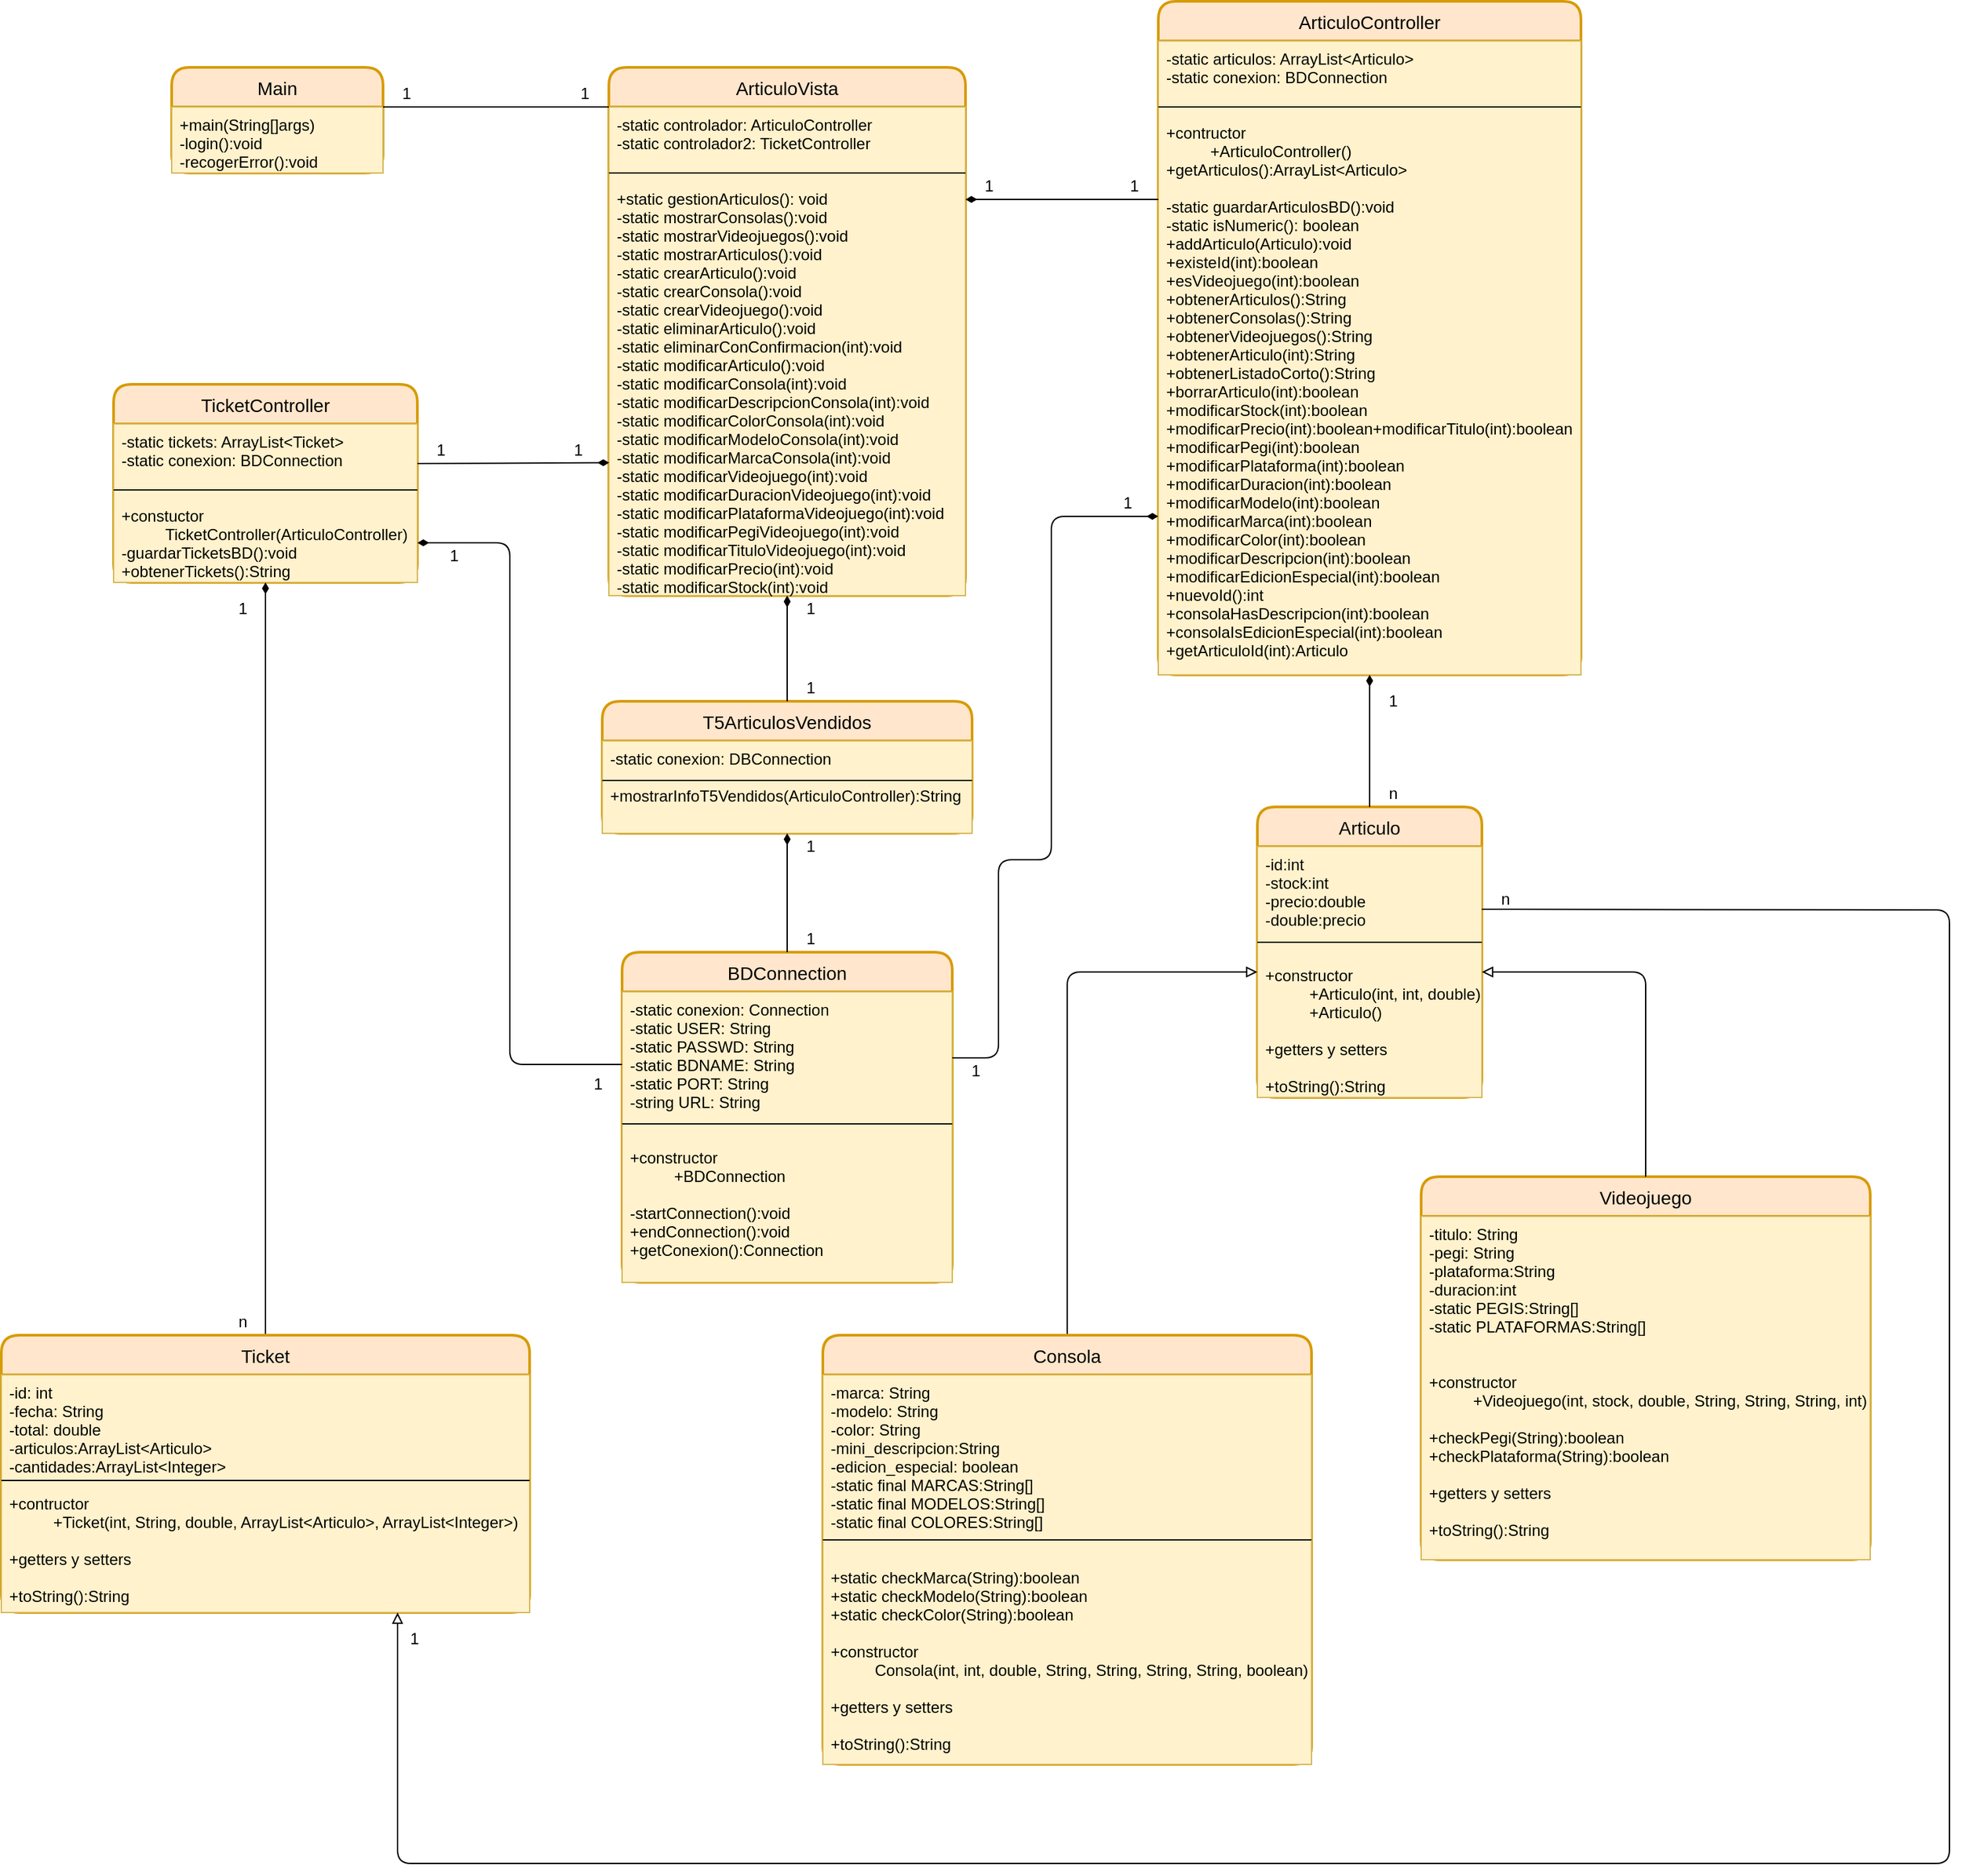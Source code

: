 <mxfile version="13.9.9" type="device"><diagram id="WEPwra_rpEvZfa09C6bc" name="Página-1"><mxGraphModel dx="1086" dy="806" grid="1" gridSize="10" guides="1" tooltips="1" connect="1" arrows="1" fold="1" page="1" pageScale="1" pageWidth="827" pageHeight="1169" math="0" shadow="0"><root><mxCell id="0"/><mxCell id="1" parent="0"/><mxCell id="0mfP-PfXH77stJNlXalZ-1" value="Main" style="swimlane;childLayout=stackLayout;horizontal=1;startSize=30;horizontalStack=0;rounded=1;fontSize=14;fontStyle=0;strokeWidth=2;resizeParent=0;resizeLast=1;shadow=0;dashed=0;align=center;fillColor=#ffe6cc;strokeColor=#d79b00;" parent="1" vertex="1"><mxGeometry x="334" y="240" width="160" height="80" as="geometry"/></mxCell><mxCell id="0mfP-PfXH77stJNlXalZ-2" value="+main(String[]args)&#10;-login():void&#10;-recogerError():void" style="align=left;strokeColor=#d6b656;fillColor=#fff2cc;spacingLeft=4;fontSize=12;verticalAlign=top;resizable=0;rotatable=0;part=1;" parent="0mfP-PfXH77stJNlXalZ-1" vertex="1"><mxGeometry y="30" width="160" height="50" as="geometry"/></mxCell><mxCell id="0mfP-PfXH77stJNlXalZ-3" value="" style="group" parent="1" vertex="1" connectable="0"><mxGeometry x="665" y="240" width="270" height="400" as="geometry"/></mxCell><mxCell id="0mfP-PfXH77stJNlXalZ-4" value="ArticuloVista" style="swimlane;childLayout=stackLayout;horizontal=1;startSize=30;horizontalStack=0;rounded=1;fontSize=14;fontStyle=0;strokeWidth=2;resizeParent=0;resizeLast=1;shadow=0;dashed=0;align=center;fillColor=#ffe6cc;strokeColor=#d79b00;" parent="0mfP-PfXH77stJNlXalZ-3" vertex="1"><mxGeometry width="270" height="400" as="geometry"/></mxCell><mxCell id="0mfP-PfXH77stJNlXalZ-5" value="-static controlador: ArticuloController&#10;-static controlador2: TicketController&#10;&#10;&#10;+static gestionArticulos(): void&#10;-static mostrarConsolas():void&#10;-static mostrarVideojuegos():void&#10;-static mostrarArticulos():void&#10;-static crearArticulo():void&#10;-static crearConsola():void&#10;-static crearVideojuego():void&#10;-static eliminarArticulo():void&#10;-static eliminarConConfirmacion(int):void&#10;-static modificarArticulo():void&#10;-static modificarConsola(int):void&#10;-static modificarDescripcionConsola(int):void&#10;-static modificarColorConsola(int):void&#10;-static modificarModeloConsola(int):void&#10;-static modificarMarcaConsola(int):void&#10;-static modificarVideojuego(int):void&#10;-static modificarDuracionVideojuego(int):void&#10;-static modificarPlataformaVideojuego(int):void&#10;-static modificarPegiVideojuego(int):void&#10;-static modificarTituloVideojuego(int):void&#10;-static modificarPrecio(int):void&#10;-static modificarStock(int):void&#10;" style="align=left;strokeColor=#d6b656;fillColor=#fff2cc;spacingLeft=4;fontSize=12;verticalAlign=top;resizable=0;rotatable=0;part=1;" parent="0mfP-PfXH77stJNlXalZ-4" vertex="1"><mxGeometry y="30" width="270" height="370" as="geometry"/></mxCell><mxCell id="0mfP-PfXH77stJNlXalZ-6" value="" style="endArrow=none;html=1;exitX=0;exitY=0.5;exitDx=0;exitDy=0;entryX=1;entryY=0.5;entryDx=0;entryDy=0;" parent="0mfP-PfXH77stJNlXalZ-3" edge="1"><mxGeometry width="50" height="50" relative="1" as="geometry"><mxPoint y="80.0" as="sourcePoint"/><mxPoint x="270" y="80.0" as="targetPoint"/></mxGeometry></mxCell><mxCell id="0mfP-PfXH77stJNlXalZ-7" value="" style="endArrow=none;html=1;exitX=1;exitY=0;exitDx=0;exitDy=0;entryX=0;entryY=0;entryDx=0;entryDy=0;" parent="1" source="0mfP-PfXH77stJNlXalZ-2" target="0mfP-PfXH77stJNlXalZ-5" edge="1"><mxGeometry width="50" height="50" relative="1" as="geometry"><mxPoint x="700" y="290" as="sourcePoint"/><mxPoint x="750" y="240" as="targetPoint"/></mxGeometry></mxCell><mxCell id="0mfP-PfXH77stJNlXalZ-8" value="" style="group" parent="1" vertex="1" connectable="0"><mxGeometry x="1081" y="190" width="320" height="510" as="geometry"/></mxCell><mxCell id="0mfP-PfXH77stJNlXalZ-9" value="ArticuloController" style="swimlane;childLayout=stackLayout;horizontal=1;startSize=30;horizontalStack=0;rounded=1;fontSize=14;fontStyle=0;strokeWidth=2;resizeParent=0;resizeLast=1;shadow=0;dashed=0;align=center;fillColor=#ffe6cc;strokeColor=#d79b00;" parent="0mfP-PfXH77stJNlXalZ-8" vertex="1"><mxGeometry width="320" height="510" as="geometry"/></mxCell><mxCell id="0mfP-PfXH77stJNlXalZ-10" value="-static articulos: ArrayList&lt;Articulo&gt;&#10;-static conexion: BDConnection&#10;&#10;&#10;+contructor&#10;          +ArticuloController()&#10;+getArticulos():ArrayList&lt;Articulo&gt;&#10;&#10;-static guardarArticulosBD():void&#10;-static isNumeric(): boolean&#10;+addArticulo(Articulo):void&#10;+existeId(int):boolean&#10;+esVideojuego(int):boolean&#10;+obtenerArticulos():String&#10;+obtenerConsolas():String&#10;+obtenerVideojuegos():String&#10;+obtenerArticulo(int):String&#10;+obtenerListadoCorto():String&#10;+borrarArticulo(int):boolean&#10;+modificarStock(int):boolean&#10;+modificarPrecio(int):boolean+modificarTitulo(int):boolean&#10;+modificarPegi(int):boolean&#10;+modificarPlataforma(int):boolean&#10;+modificarDuracion(int):boolean&#10;+modificarModelo(int):boolean&#10;+modificarMarca(int):boolean&#10;+modificarColor(int):boolean&#10;+modificarDescripcion(int):boolean&#10;+modificarEdicionEspecial(int):boolean&#10;+nuevoId():int&#10;+consolaHasDescripcion(int):boolean&#10;+consolaIsEdicionEspecial(int):boolean&#10;+getArticuloId(int):Articulo&#10;" style="align=left;strokeColor=#d6b656;fillColor=#fff2cc;spacingLeft=4;fontSize=12;verticalAlign=top;resizable=0;rotatable=0;part=1;" parent="0mfP-PfXH77stJNlXalZ-9" vertex="1"><mxGeometry y="30" width="320" height="480" as="geometry"/></mxCell><mxCell id="0mfP-PfXH77stJNlXalZ-11" value="" style="endArrow=none;html=1;exitX=0;exitY=0.5;exitDx=0;exitDy=0;entryX=1;entryY=0.5;entryDx=0;entryDy=0;" parent="0mfP-PfXH77stJNlXalZ-8" edge="1"><mxGeometry width="50" height="50" relative="1" as="geometry"><mxPoint y="80" as="sourcePoint"/><mxPoint x="320" y="80" as="targetPoint"/></mxGeometry></mxCell><mxCell id="0mfP-PfXH77stJNlXalZ-12" value="" style="endArrow=none;html=1;exitX=1;exitY=0.25;exitDx=0;exitDy=0;entryX=0;entryY=0.25;entryDx=0;entryDy=0;startArrow=diamondThin;startFill=1;" parent="1" source="0mfP-PfXH77stJNlXalZ-4" target="0mfP-PfXH77stJNlXalZ-10" edge="1"><mxGeometry width="50" height="50" relative="1" as="geometry"><mxPoint x="1000" y="390" as="sourcePoint"/><mxPoint x="1050" y="340" as="targetPoint"/></mxGeometry></mxCell><mxCell id="0mfP-PfXH77stJNlXalZ-17" value="" style="group" parent="1" vertex="1" connectable="0"><mxGeometry x="1156" y="800" width="170" height="220" as="geometry"/></mxCell><mxCell id="0mfP-PfXH77stJNlXalZ-13" value="Articulo" style="swimlane;childLayout=stackLayout;horizontal=1;startSize=30;horizontalStack=0;rounded=1;fontSize=14;fontStyle=0;strokeWidth=2;resizeParent=0;resizeLast=1;shadow=0;dashed=0;align=center;fillColor=#ffe6cc;strokeColor=#d79b00;" parent="0mfP-PfXH77stJNlXalZ-17" vertex="1"><mxGeometry width="170" height="220" as="geometry"/></mxCell><mxCell id="0mfP-PfXH77stJNlXalZ-14" value="-id:int&#10;-stock:int&#10;-precio:double&#10;-double:precio&#10;&#10;&#10;+constructor&#10;          +Articulo(int, int, double)&#10;          +Articulo()&#10;&#10;+getters y setters&#10;&#10;+toString():String" style="align=left;strokeColor=#d6b656;fillColor=#fff2cc;spacingLeft=4;fontSize=12;verticalAlign=top;resizable=0;rotatable=0;part=1;" parent="0mfP-PfXH77stJNlXalZ-13" vertex="1"><mxGeometry y="30" width="170" height="190" as="geometry"/></mxCell><mxCell id="0mfP-PfXH77stJNlXalZ-16" value="" style="endArrow=none;html=1;exitX=0;exitY=0.5;exitDx=0;exitDy=0;entryX=1;entryY=0.5;entryDx=0;entryDy=0;" parent="0mfP-PfXH77stJNlXalZ-17" edge="1"><mxGeometry width="50" height="50" relative="1" as="geometry"><mxPoint y="102.5" as="sourcePoint"/><mxPoint x="170" y="102.5" as="targetPoint"/></mxGeometry></mxCell><mxCell id="0mfP-PfXH77stJNlXalZ-18" value="" style="endArrow=diamondThin;html=1;entryX=0.5;entryY=1;entryDx=0;entryDy=0;exitX=0.5;exitY=0;exitDx=0;exitDy=0;endFill=1;" parent="1" source="0mfP-PfXH77stJNlXalZ-13" target="0mfP-PfXH77stJNlXalZ-9" edge="1"><mxGeometry width="50" height="50" relative="1" as="geometry"><mxPoint x="1160" y="790" as="sourcePoint"/><mxPoint x="1210" y="740" as="targetPoint"/></mxGeometry></mxCell><mxCell id="0mfP-PfXH77stJNlXalZ-25" value="Videojuego" style="swimlane;childLayout=stackLayout;horizontal=1;startSize=30;horizontalStack=0;rounded=1;fontSize=14;fontStyle=0;strokeWidth=2;resizeParent=0;resizeLast=1;shadow=0;dashed=0;align=center;fillColor=#ffe6cc;strokeColor=#d79b00;" parent="1" vertex="1"><mxGeometry x="1280" y="1080" width="340" height="290" as="geometry"/></mxCell><mxCell id="0mfP-PfXH77stJNlXalZ-26" value="-titulo: String&#10;-pegi: String&#10;-plataforma:String&#10;-duracion:int&#10;-static PEGIS:String[]&#10;-static PLATAFORMAS:String[]&#10;&#10;&#10;+constructor&#10;          +Videojuego(int, stock, double, String, String, String, int)&#10;&#10;+checkPegi(String):boolean&#10;+checkPlataforma(String):boolean&#10;&#10;+getters y setters&#10;&#10;+toString():String" style="align=left;strokeColor=#d6b656;fillColor=#fff2cc;spacingLeft=4;fontSize=12;verticalAlign=top;resizable=0;rotatable=0;part=1;" parent="0mfP-PfXH77stJNlXalZ-25" vertex="1"><mxGeometry y="30" width="340" height="260" as="geometry"/></mxCell><mxCell id="0mfP-PfXH77stJNlXalZ-27" value="" style="endArrow=none;html=1;endFill=0;exitX=0;exitY=0.5;exitDx=0;exitDy=0;entryX=0.5;entryY=0;entryDx=0;entryDy=0;startArrow=block;startFill=0;" parent="1" source="0mfP-PfXH77stJNlXalZ-14" target="0mfP-PfXH77stJNlXalZ-47" edge="1"><mxGeometry width="50" height="50" relative="1" as="geometry"><mxPoint x="1070" y="880" as="sourcePoint"/><mxPoint x="1050" y="1120" as="targetPoint"/><Array as="points"><mxPoint x="1012" y="925"/></Array></mxGeometry></mxCell><mxCell id="0mfP-PfXH77stJNlXalZ-28" value="" style="endArrow=none;html=1;endFill=0;exitX=1;exitY=0.5;exitDx=0;exitDy=0;startArrow=block;startFill=0;" parent="1" source="0mfP-PfXH77stJNlXalZ-14" edge="1"><mxGeometry width="50" height="50" relative="1" as="geometry"><mxPoint x="1591" y="925" as="sourcePoint"/><mxPoint x="1450" y="1080" as="targetPoint"/><Array as="points"><mxPoint x="1450" y="925"/></Array></mxGeometry></mxCell><mxCell id="0mfP-PfXH77stJNlXalZ-29" value="" style="group" parent="1" vertex="1" connectable="0"><mxGeometry x="290" y="480" width="230" height="150" as="geometry"/></mxCell><mxCell id="0mfP-PfXH77stJNlXalZ-30" value="TicketController" style="swimlane;childLayout=stackLayout;horizontal=1;startSize=30;horizontalStack=0;rounded=1;fontSize=14;fontStyle=0;strokeWidth=2;resizeParent=0;resizeLast=1;shadow=0;dashed=0;align=center;fillColor=#ffe6cc;strokeColor=#d79b00;" parent="0mfP-PfXH77stJNlXalZ-29" vertex="1"><mxGeometry width="230" height="150" as="geometry"/></mxCell><mxCell id="0mfP-PfXH77stJNlXalZ-31" value="-static tickets: ArrayList&lt;Ticket&gt;&#10;-static conexion: BDConnection&#10;&#10;&#10;+constuctor&#10;          TicketController(ArticuloController)&#10;-guardarTicketsBD():void&#10;+obtenerTickets():String" style="align=left;strokeColor=#d6b656;fillColor=#fff2cc;spacingLeft=4;fontSize=12;verticalAlign=top;resizable=0;rotatable=0;part=1;" parent="0mfP-PfXH77stJNlXalZ-30" vertex="1"><mxGeometry y="30" width="230" height="120" as="geometry"/></mxCell><mxCell id="0mfP-PfXH77stJNlXalZ-32" value="" style="endArrow=none;html=1;exitX=0;exitY=0.5;exitDx=0;exitDy=0;entryX=1;entryY=0.5;entryDx=0;entryDy=0;" parent="0mfP-PfXH77stJNlXalZ-29" edge="1"><mxGeometry width="50" height="50" relative="1" as="geometry"><mxPoint y="80" as="sourcePoint"/><mxPoint x="230" y="80" as="targetPoint"/></mxGeometry></mxCell><mxCell id="0mfP-PfXH77stJNlXalZ-33" value="" style="endArrow=diamondThin;html=1;exitX=1;exitY=0.25;exitDx=0;exitDy=0;entryX=0.001;entryY=0.728;entryDx=0;entryDy=0;entryPerimeter=0;startArrow=none;startFill=0;endFill=1;" parent="1" source="0mfP-PfXH77stJNlXalZ-31" target="0mfP-PfXH77stJNlXalZ-5" edge="1"><mxGeometry width="50" height="50" relative="1" as="geometry"><mxPoint x="550" y="540" as="sourcePoint"/><mxPoint x="630" y="560" as="targetPoint"/></mxGeometry></mxCell><mxCell id="0mfP-PfXH77stJNlXalZ-34" value="" style="group" parent="1" vertex="1" connectable="0"><mxGeometry x="675" y="910" width="250" height="250" as="geometry"/></mxCell><mxCell id="0mfP-PfXH77stJNlXalZ-35" value="BDConnection" style="swimlane;childLayout=stackLayout;horizontal=1;startSize=30;horizontalStack=0;rounded=1;fontSize=14;fontStyle=0;strokeWidth=2;resizeParent=0;resizeLast=1;shadow=0;dashed=0;align=center;fillColor=#ffe6cc;strokeColor=#d79b00;" parent="0mfP-PfXH77stJNlXalZ-34" vertex="1"><mxGeometry width="250" height="250" as="geometry"/></mxCell><mxCell id="0mfP-PfXH77stJNlXalZ-36" value="-static conexion: Connection&#10;-static USER: String&#10;-static PASSWD: String&#10;-static BDNAME: String&#10;-static PORT: String&#10;-string URL: String&#10;&#10;&#10;+constructor&#10;          +BDConnection&#10;&#10;-startConnection():void&#10;+endConnection():void&#10;+getConexion():Connection" style="align=left;strokeColor=#d6b656;fillColor=#fff2cc;spacingLeft=4;fontSize=12;verticalAlign=top;resizable=0;rotatable=0;part=1;" parent="0mfP-PfXH77stJNlXalZ-35" vertex="1"><mxGeometry y="30" width="250" height="220" as="geometry"/></mxCell><mxCell id="0mfP-PfXH77stJNlXalZ-37" value="" style="endArrow=none;html=1;exitX=0;exitY=0.5;exitDx=0;exitDy=0;entryX=1;entryY=0.5;entryDx=0;entryDy=0;" parent="0mfP-PfXH77stJNlXalZ-34" edge="1"><mxGeometry width="50" height="50" relative="1" as="geometry"><mxPoint y="130.0" as="sourcePoint"/><mxPoint x="250" y="130.0" as="targetPoint"/></mxGeometry></mxCell><mxCell id="0mfP-PfXH77stJNlXalZ-38" value="" style="endArrow=diamondThin;html=1;entryX=1;entryY=0.75;entryDx=0;entryDy=0;exitX=0;exitY=0.25;exitDx=0;exitDy=0;startArrow=none;startFill=0;endFill=1;" parent="1" source="0mfP-PfXH77stJNlXalZ-36" target="0mfP-PfXH77stJNlXalZ-31" edge="1"><mxGeometry width="50" height="50" relative="1" as="geometry"><mxPoint x="630" y="780" as="sourcePoint"/><mxPoint x="880" y="610" as="targetPoint"/><Array as="points"><mxPoint x="590" y="995"/><mxPoint x="590" y="805"/><mxPoint x="590" y="600"/></Array></mxGeometry></mxCell><mxCell id="0mfP-PfXH77stJNlXalZ-39" value="" style="endArrow=diamondThin;html=1;exitX=1;exitY=0.227;exitDx=0;exitDy=0;exitPerimeter=0;entryX=0;entryY=0.75;entryDx=0;entryDy=0;endFill=1;" parent="1" source="0mfP-PfXH77stJNlXalZ-36" target="0mfP-PfXH77stJNlXalZ-10" edge="1"><mxGeometry width="50" height="50" relative="1" as="geometry"><mxPoint x="830" y="660" as="sourcePoint"/><mxPoint x="880" y="610" as="targetPoint"/><Array as="points"><mxPoint x="960" y="990"/><mxPoint x="960" y="840"/><mxPoint x="1000" y="840"/><mxPoint x="1000" y="580"/></Array></mxGeometry></mxCell><mxCell id="0mfP-PfXH77stJNlXalZ-42" value="" style="group" parent="1" vertex="1" connectable="0"><mxGeometry x="660" y="720" width="280" height="100" as="geometry"/></mxCell><mxCell id="0mfP-PfXH77stJNlXalZ-43" value="T5ArticulosVendidos" style="swimlane;childLayout=stackLayout;horizontal=1;startSize=30;horizontalStack=0;rounded=1;fontSize=14;fontStyle=0;strokeWidth=2;resizeParent=0;resizeLast=1;shadow=0;dashed=0;align=center;fillColor=#ffe6cc;strokeColor=#d79b00;" parent="0mfP-PfXH77stJNlXalZ-42" vertex="1"><mxGeometry width="280" height="100" as="geometry"/></mxCell><mxCell id="0mfP-PfXH77stJNlXalZ-44" value="-static conexion: DBConnection&#10;&#10;+mostrarInfoT5Vendidos(ArticuloController):String" style="align=left;strokeColor=#d6b656;fillColor=#fff2cc;spacingLeft=4;fontSize=12;verticalAlign=top;resizable=0;rotatable=0;part=1;" parent="0mfP-PfXH77stJNlXalZ-43" vertex="1"><mxGeometry y="30" width="280" height="70" as="geometry"/></mxCell><mxCell id="0mfP-PfXH77stJNlXalZ-45" value="" style="endArrow=none;html=1;exitX=0;exitY=0.5;exitDx=0;exitDy=0;entryX=1;entryY=0.5;entryDx=0;entryDy=0;" parent="0mfP-PfXH77stJNlXalZ-42" edge="1"><mxGeometry width="50" height="50" relative="1" as="geometry"><mxPoint y="60" as="sourcePoint"/><mxPoint x="280" y="60" as="targetPoint"/></mxGeometry></mxCell><mxCell id="0mfP-PfXH77stJNlXalZ-46" value="" style="group" parent="1" vertex="1" connectable="0"><mxGeometry x="827.0" y="1200" width="370.0" height="325" as="geometry"/></mxCell><mxCell id="0mfP-PfXH77stJNlXalZ-47" value="Consola" style="swimlane;childLayout=stackLayout;horizontal=1;startSize=30;horizontalStack=0;rounded=1;fontSize=14;fontStyle=0;strokeWidth=2;resizeParent=0;resizeLast=1;shadow=0;dashed=0;align=center;fillColor=#ffe6cc;strokeColor=#d79b00;" parent="0mfP-PfXH77stJNlXalZ-46" vertex="1"><mxGeometry x="4.547e-13" width="370" height="325" as="geometry"/></mxCell><mxCell id="0mfP-PfXH77stJNlXalZ-48" value="-marca: String&#10;-modelo: String&#10;-color: String&#10;-mini_descripcion:String&#10;-edicion_especial: boolean&#10;-static final MARCAS:String[]&#10;-static final MODELOS:String[]&#10;-static final COLORES:String[]  &#10;&#10;&#10;+static checkMarca(String):boolean&#10;+static checkModelo(String):boolean&#10;+static checkColor(String):boolean&#10;&#10;+constructor&#10;          Consola(int, int, double, String, String, String, String, boolean)&#10;&#10;+getters y setters&#10;&#10;+toString():String" style="align=left;strokeColor=#d6b656;fillColor=#fff2cc;spacingLeft=4;fontSize=12;verticalAlign=top;resizable=0;rotatable=0;part=1;" parent="0mfP-PfXH77stJNlXalZ-47" vertex="1"><mxGeometry y="30" width="370" height="295" as="geometry"/></mxCell><mxCell id="0mfP-PfXH77stJNlXalZ-49" value="" style="endArrow=none;html=1;strokeColor=#000000;exitX=0;exitY=0.5;exitDx=0;exitDy=0;entryX=1;entryY=0.5;entryDx=0;entryDy=0;" parent="0mfP-PfXH77stJNlXalZ-46" edge="1"><mxGeometry width="50" height="50" relative="1" as="geometry"><mxPoint y="155" as="sourcePoint"/><mxPoint x="370" y="155" as="targetPoint"/></mxGeometry></mxCell><mxCell id="0mfP-PfXH77stJNlXalZ-50" value="" style="endArrow=none;html=1;exitX=0.5;exitY=1;exitDx=0;exitDy=0;entryX=0.5;entryY=0;entryDx=0;entryDy=0;endFill=0;startArrow=diamondThin;startFill=1;" parent="1" source="0mfP-PfXH77stJNlXalZ-4" target="0mfP-PfXH77stJNlXalZ-43" edge="1"><mxGeometry width="50" height="50" relative="1" as="geometry"><mxPoint x="840" y="800" as="sourcePoint"/><mxPoint x="890" y="750" as="targetPoint"/></mxGeometry></mxCell><mxCell id="0mfP-PfXH77stJNlXalZ-51" value="" style="endArrow=none;html=1;exitX=0.5;exitY=1;exitDx=0;exitDy=0;entryX=0.5;entryY=0;entryDx=0;entryDy=0;endFill=0;startArrow=diamondThin;startFill=1;" parent="1" source="0mfP-PfXH77stJNlXalZ-44" target="0mfP-PfXH77stJNlXalZ-35" edge="1"><mxGeometry width="50" height="50" relative="1" as="geometry"><mxPoint x="784.41" y="800" as="sourcePoint"/><mxPoint x="784.41" y="880" as="targetPoint"/></mxGeometry></mxCell><mxCell id="0mfP-PfXH77stJNlXalZ-52" value="" style="endArrow=diamondThin;html=1;exitX=0.5;exitY=0;exitDx=0;exitDy=0;entryX=0.5;entryY=1;entryDx=0;entryDy=0;startArrow=none;startFill=0;endFill=1;" parent="1" source="0mfP-PfXH77stJNlXalZ-40" target="0mfP-PfXH77stJNlXalZ-31" edge="1"><mxGeometry width="50" height="50" relative="1" as="geometry"><mxPoint x="880" y="890" as="sourcePoint"/><mxPoint x="930" y="840" as="targetPoint"/></mxGeometry></mxCell><mxCell id="0mfP-PfXH77stJNlXalZ-56" value="" style="group" parent="1" vertex="1" connectable="0"><mxGeometry x="205" y="1200" width="400" height="210" as="geometry"/></mxCell><mxCell id="0mfP-PfXH77stJNlXalZ-40" value="Ticket" style="swimlane;childLayout=stackLayout;horizontal=1;startSize=30;horizontalStack=0;rounded=1;fontSize=14;fontStyle=0;strokeWidth=2;resizeParent=0;resizeLast=1;shadow=0;dashed=0;align=center;fillColor=#ffe6cc;strokeColor=#d79b00;" parent="0mfP-PfXH77stJNlXalZ-56" vertex="1"><mxGeometry width="400" height="210" as="geometry"/></mxCell><mxCell id="0mfP-PfXH77stJNlXalZ-41" value="-id: int&#10;-fecha: String&#10;-total: double&#10;-articulos:ArrayList&lt;Articulo&gt;&#10;-cantidades:ArrayList&lt;Integer&gt;&#10;&#10;+contructor&#10;          +Ticket(int, String, double, ArrayList&lt;Articulo&gt;, ArrayList&lt;Integer&gt;)&#10;&#10;+getters y setters&#10;&#10;+toString():String" style="align=left;strokeColor=#d6b656;fillColor=#fff2cc;spacingLeft=4;fontSize=12;verticalAlign=top;resizable=0;rotatable=0;part=1;" parent="0mfP-PfXH77stJNlXalZ-40" vertex="1"><mxGeometry y="30" width="400" height="180" as="geometry"/></mxCell><mxCell id="0mfP-PfXH77stJNlXalZ-55" value="" style="endArrow=none;html=1;entryX=0;entryY=0.5;entryDx=0;entryDy=0;exitX=0;exitY=0.5;exitDx=0;exitDy=0;" parent="0mfP-PfXH77stJNlXalZ-56" edge="1"><mxGeometry width="50" height="50" relative="1" as="geometry"><mxPoint y="110.0" as="sourcePoint"/><mxPoint x="400" y="110.0" as="targetPoint"/></mxGeometry></mxCell><mxCell id="0mfP-PfXH77stJNlXalZ-57" value="" style="endArrow=none;html=1;exitX=0.75;exitY=1;exitDx=0;exitDy=0;entryX=1;entryY=0.25;entryDx=0;entryDy=0;startArrow=block;startFill=0;endFill=0;" parent="1" source="0mfP-PfXH77stJNlXalZ-41" target="0mfP-PfXH77stJNlXalZ-14" edge="1"><mxGeometry width="50" height="50" relative="1" as="geometry"><mxPoint x="800" y="1230" as="sourcePoint"/><mxPoint x="850" y="1180" as="targetPoint"/><Array as="points"><mxPoint x="505" y="1600"/><mxPoint x="1680" y="1600"/><mxPoint x="1680" y="878"/></Array></mxGeometry></mxCell><mxCell id="0mfP-PfXH77stJNlXalZ-60" value="1" style="text;html=1;strokeColor=none;fillColor=none;align=center;verticalAlign=middle;whiteSpace=wrap;rounded=0;" parent="1" vertex="1"><mxGeometry x="494" y="250" width="36" height="20" as="geometry"/></mxCell><mxCell id="0mfP-PfXH77stJNlXalZ-61" value="1" style="text;html=1;strokeColor=none;fillColor=none;align=center;verticalAlign=middle;whiteSpace=wrap;rounded=0;" parent="1" vertex="1"><mxGeometry x="629" y="250" width="36" height="20" as="geometry"/></mxCell><mxCell id="0mfP-PfXH77stJNlXalZ-62" value="1" style="text;html=1;strokeColor=none;fillColor=none;align=center;verticalAlign=middle;whiteSpace=wrap;rounded=0;" parent="1" vertex="1"><mxGeometry x="520" y="520" width="36" height="20" as="geometry"/></mxCell><mxCell id="0mfP-PfXH77stJNlXalZ-63" value="1" style="text;html=1;strokeColor=none;fillColor=none;align=center;verticalAlign=middle;whiteSpace=wrap;rounded=0;" parent="1" vertex="1"><mxGeometry x="624" y="520" width="36" height="20" as="geometry"/></mxCell><mxCell id="0mfP-PfXH77stJNlXalZ-64" value="1" style="text;html=1;strokeColor=none;fillColor=none;align=center;verticalAlign=middle;whiteSpace=wrap;rounded=0;" parent="1" vertex="1"><mxGeometry x="935" y="320" width="36" height="20" as="geometry"/></mxCell><mxCell id="0mfP-PfXH77stJNlXalZ-65" value="1" style="text;html=1;strokeColor=none;fillColor=none;align=center;verticalAlign=middle;whiteSpace=wrap;rounded=0;" parent="1" vertex="1"><mxGeometry x="1045" y="320" width="36" height="20" as="geometry"/></mxCell><mxCell id="0mfP-PfXH77stJNlXalZ-66" value="1" style="text;html=1;strokeColor=none;fillColor=none;align=center;verticalAlign=middle;whiteSpace=wrap;rounded=0;" parent="1" vertex="1"><mxGeometry x="800" y="640" width="36" height="20" as="geometry"/></mxCell><mxCell id="0mfP-PfXH77stJNlXalZ-67" value="1" style="text;html=1;strokeColor=none;fillColor=none;align=center;verticalAlign=middle;whiteSpace=wrap;rounded=0;" parent="1" vertex="1"><mxGeometry x="800" y="700" width="36" height="20" as="geometry"/></mxCell><mxCell id="0mfP-PfXH77stJNlXalZ-68" value="1" style="text;html=1;strokeColor=none;fillColor=none;align=center;verticalAlign=middle;whiteSpace=wrap;rounded=0;" parent="1" vertex="1"><mxGeometry x="530" y="600" width="36" height="20" as="geometry"/></mxCell><mxCell id="0mfP-PfXH77stJNlXalZ-69" value="1" style="text;html=1;strokeColor=none;fillColor=none;align=center;verticalAlign=middle;whiteSpace=wrap;rounded=0;" parent="1" vertex="1"><mxGeometry x="639" y="1000" width="36" height="20" as="geometry"/></mxCell><mxCell id="0mfP-PfXH77stJNlXalZ-70" value="1" style="text;html=1;strokeColor=none;fillColor=none;align=center;verticalAlign=middle;whiteSpace=wrap;rounded=0;" parent="1" vertex="1"><mxGeometry x="800" y="820" width="36" height="20" as="geometry"/></mxCell><mxCell id="0mfP-PfXH77stJNlXalZ-71" value="1" style="text;html=1;strokeColor=none;fillColor=none;align=center;verticalAlign=middle;whiteSpace=wrap;rounded=0;" parent="1" vertex="1"><mxGeometry x="800" y="890" width="36" height="20" as="geometry"/></mxCell><mxCell id="0mfP-PfXH77stJNlXalZ-72" value="1" style="text;html=1;strokeColor=none;fillColor=none;align=center;verticalAlign=middle;whiteSpace=wrap;rounded=0;" parent="1" vertex="1"><mxGeometry x="925" y="990" width="36" height="20" as="geometry"/></mxCell><mxCell id="0mfP-PfXH77stJNlXalZ-73" value="1" style="text;html=1;strokeColor=none;fillColor=none;align=center;verticalAlign=middle;whiteSpace=wrap;rounded=0;" parent="1" vertex="1"><mxGeometry x="1040" y="560" width="36" height="20" as="geometry"/></mxCell><mxCell id="0mfP-PfXH77stJNlXalZ-74" value="1" style="text;html=1;strokeColor=none;fillColor=none;align=center;verticalAlign=middle;whiteSpace=wrap;rounded=0;" parent="1" vertex="1"><mxGeometry x="1241" y="710" width="36" height="20" as="geometry"/></mxCell><mxCell id="0mfP-PfXH77stJNlXalZ-75" value="n" style="text;html=1;strokeColor=none;fillColor=none;align=center;verticalAlign=middle;whiteSpace=wrap;rounded=0;" parent="1" vertex="1"><mxGeometry x="1241" y="780" width="36" height="20" as="geometry"/></mxCell><mxCell id="0mfP-PfXH77stJNlXalZ-76" value="1" style="text;html=1;strokeColor=none;fillColor=none;align=center;verticalAlign=middle;whiteSpace=wrap;rounded=0;" parent="1" vertex="1"><mxGeometry x="370" y="640" width="36" height="20" as="geometry"/></mxCell><mxCell id="0mfP-PfXH77stJNlXalZ-77" value="n" style="text;html=1;strokeColor=none;fillColor=none;align=center;verticalAlign=middle;whiteSpace=wrap;rounded=0;" parent="1" vertex="1"><mxGeometry x="370" y="1180" width="36" height="20" as="geometry"/></mxCell><mxCell id="0mfP-PfXH77stJNlXalZ-78" value="1" style="text;html=1;strokeColor=none;fillColor=none;align=center;verticalAlign=middle;whiteSpace=wrap;rounded=0;" parent="1" vertex="1"><mxGeometry x="500" y="1420" width="36" height="20" as="geometry"/></mxCell><mxCell id="0mfP-PfXH77stJNlXalZ-79" value="n" style="text;html=1;strokeColor=none;fillColor=none;align=center;verticalAlign=middle;whiteSpace=wrap;rounded=0;" parent="1" vertex="1"><mxGeometry x="1326" y="860" width="36" height="20" as="geometry"/></mxCell></root></mxGraphModel></diagram></mxfile>